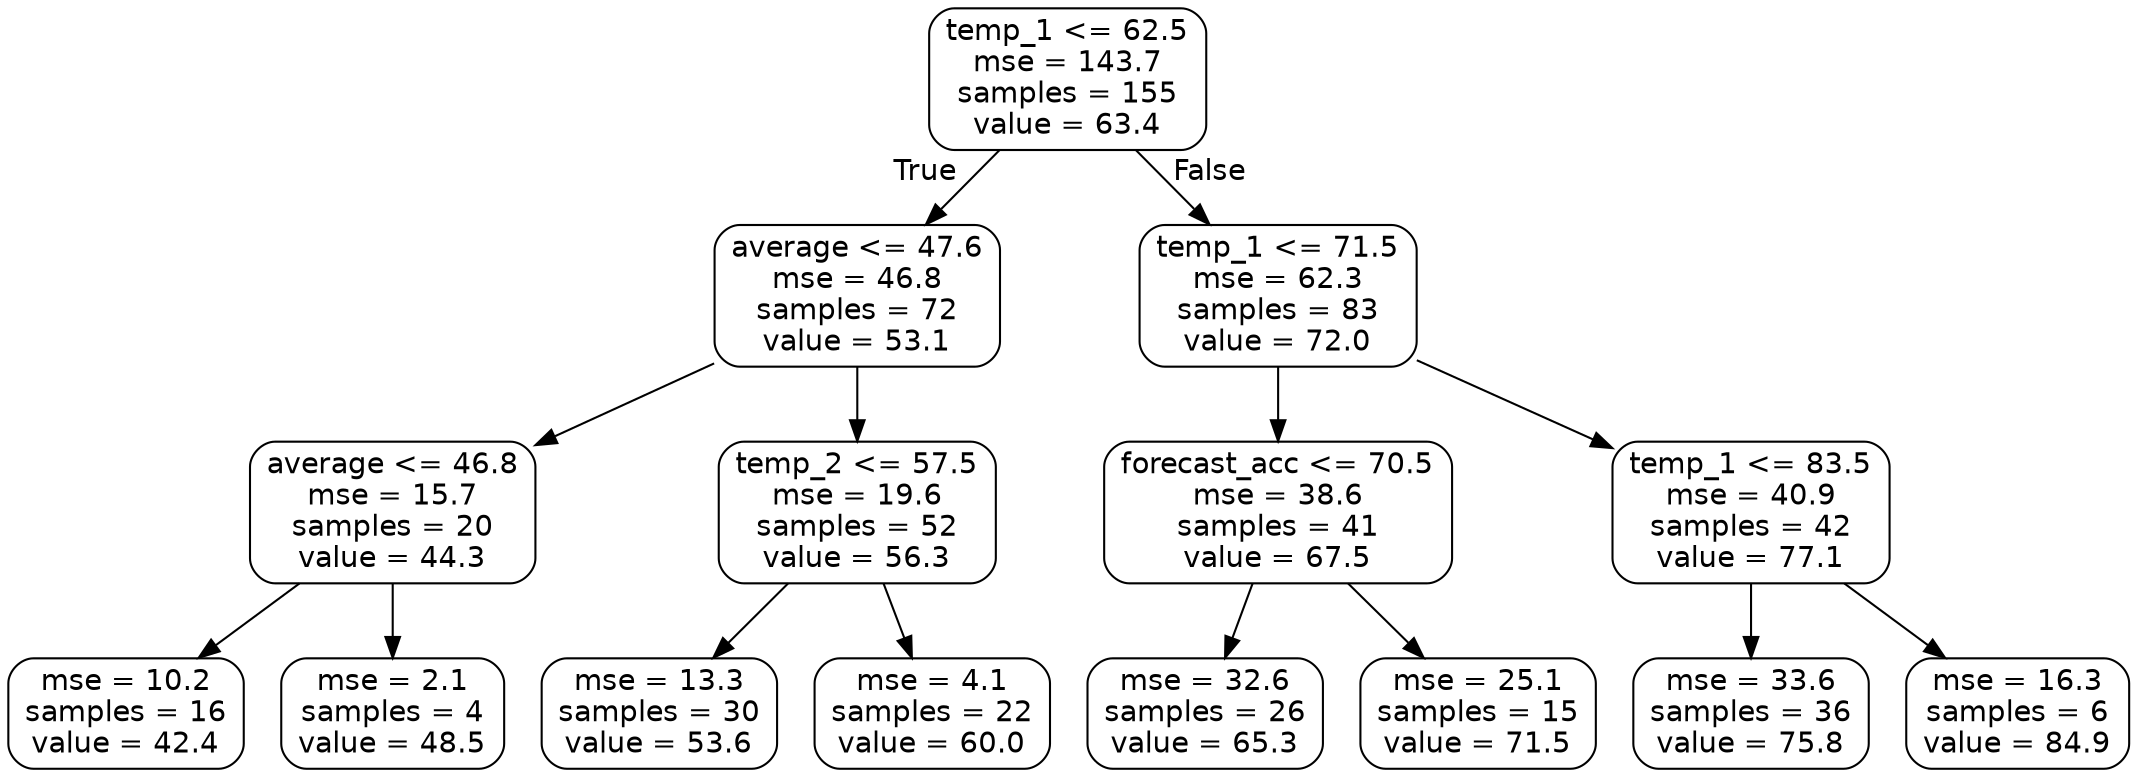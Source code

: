 digraph Tree {
node [shape=box, style="rounded", color="black", fontname=helvetica] ;
edge [fontname=helvetica] ;
0 [label="temp_1 <= 62.5\nmse = 143.7\nsamples = 155\nvalue = 63.4"] ;
1 [label="average <= 47.6\nmse = 46.8\nsamples = 72\nvalue = 53.1"] ;
0 -> 1 [labeldistance=2.5, labelangle=45, headlabel="True"] ;
2 [label="average <= 46.8\nmse = 15.7\nsamples = 20\nvalue = 44.3"] ;
1 -> 2 ;
3 [label="mse = 10.2\nsamples = 16\nvalue = 42.4"] ;
2 -> 3 ;
4 [label="mse = 2.1\nsamples = 4\nvalue = 48.5"] ;
2 -> 4 ;
5 [label="temp_2 <= 57.5\nmse = 19.6\nsamples = 52\nvalue = 56.3"] ;
1 -> 5 ;
6 [label="mse = 13.3\nsamples = 30\nvalue = 53.6"] ;
5 -> 6 ;
7 [label="mse = 4.1\nsamples = 22\nvalue = 60.0"] ;
5 -> 7 ;
8 [label="temp_1 <= 71.5\nmse = 62.3\nsamples = 83\nvalue = 72.0"] ;
0 -> 8 [labeldistance=2.5, labelangle=-45, headlabel="False"] ;
9 [label="forecast_acc <= 70.5\nmse = 38.6\nsamples = 41\nvalue = 67.5"] ;
8 -> 9 ;
10 [label="mse = 32.6\nsamples = 26\nvalue = 65.3"] ;
9 -> 10 ;
11 [label="mse = 25.1\nsamples = 15\nvalue = 71.5"] ;
9 -> 11 ;
12 [label="temp_1 <= 83.5\nmse = 40.9\nsamples = 42\nvalue = 77.1"] ;
8 -> 12 ;
13 [label="mse = 33.6\nsamples = 36\nvalue = 75.8"] ;
12 -> 13 ;
14 [label="mse = 16.3\nsamples = 6\nvalue = 84.9"] ;
12 -> 14 ;
}